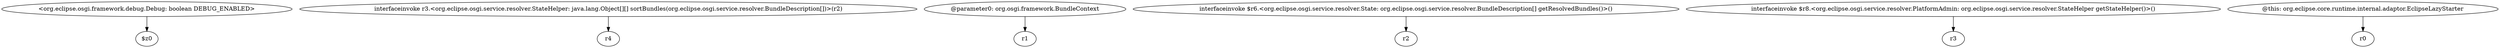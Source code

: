 digraph g {
0[label="<org.eclipse.osgi.framework.debug.Debug: boolean DEBUG_ENABLED>"]
1[label="$z0"]
0->1[label=""]
2[label="interfaceinvoke r3.<org.eclipse.osgi.service.resolver.StateHelper: java.lang.Object[][] sortBundles(org.eclipse.osgi.service.resolver.BundleDescription[])>(r2)"]
3[label="r4"]
2->3[label=""]
4[label="@parameter0: org.osgi.framework.BundleContext"]
5[label="r1"]
4->5[label=""]
6[label="interfaceinvoke $r6.<org.eclipse.osgi.service.resolver.State: org.eclipse.osgi.service.resolver.BundleDescription[] getResolvedBundles()>()"]
7[label="r2"]
6->7[label=""]
8[label="interfaceinvoke $r8.<org.eclipse.osgi.service.resolver.PlatformAdmin: org.eclipse.osgi.service.resolver.StateHelper getStateHelper()>()"]
9[label="r3"]
8->9[label=""]
10[label="@this: org.eclipse.core.runtime.internal.adaptor.EclipseLazyStarter"]
11[label="r0"]
10->11[label=""]
}
